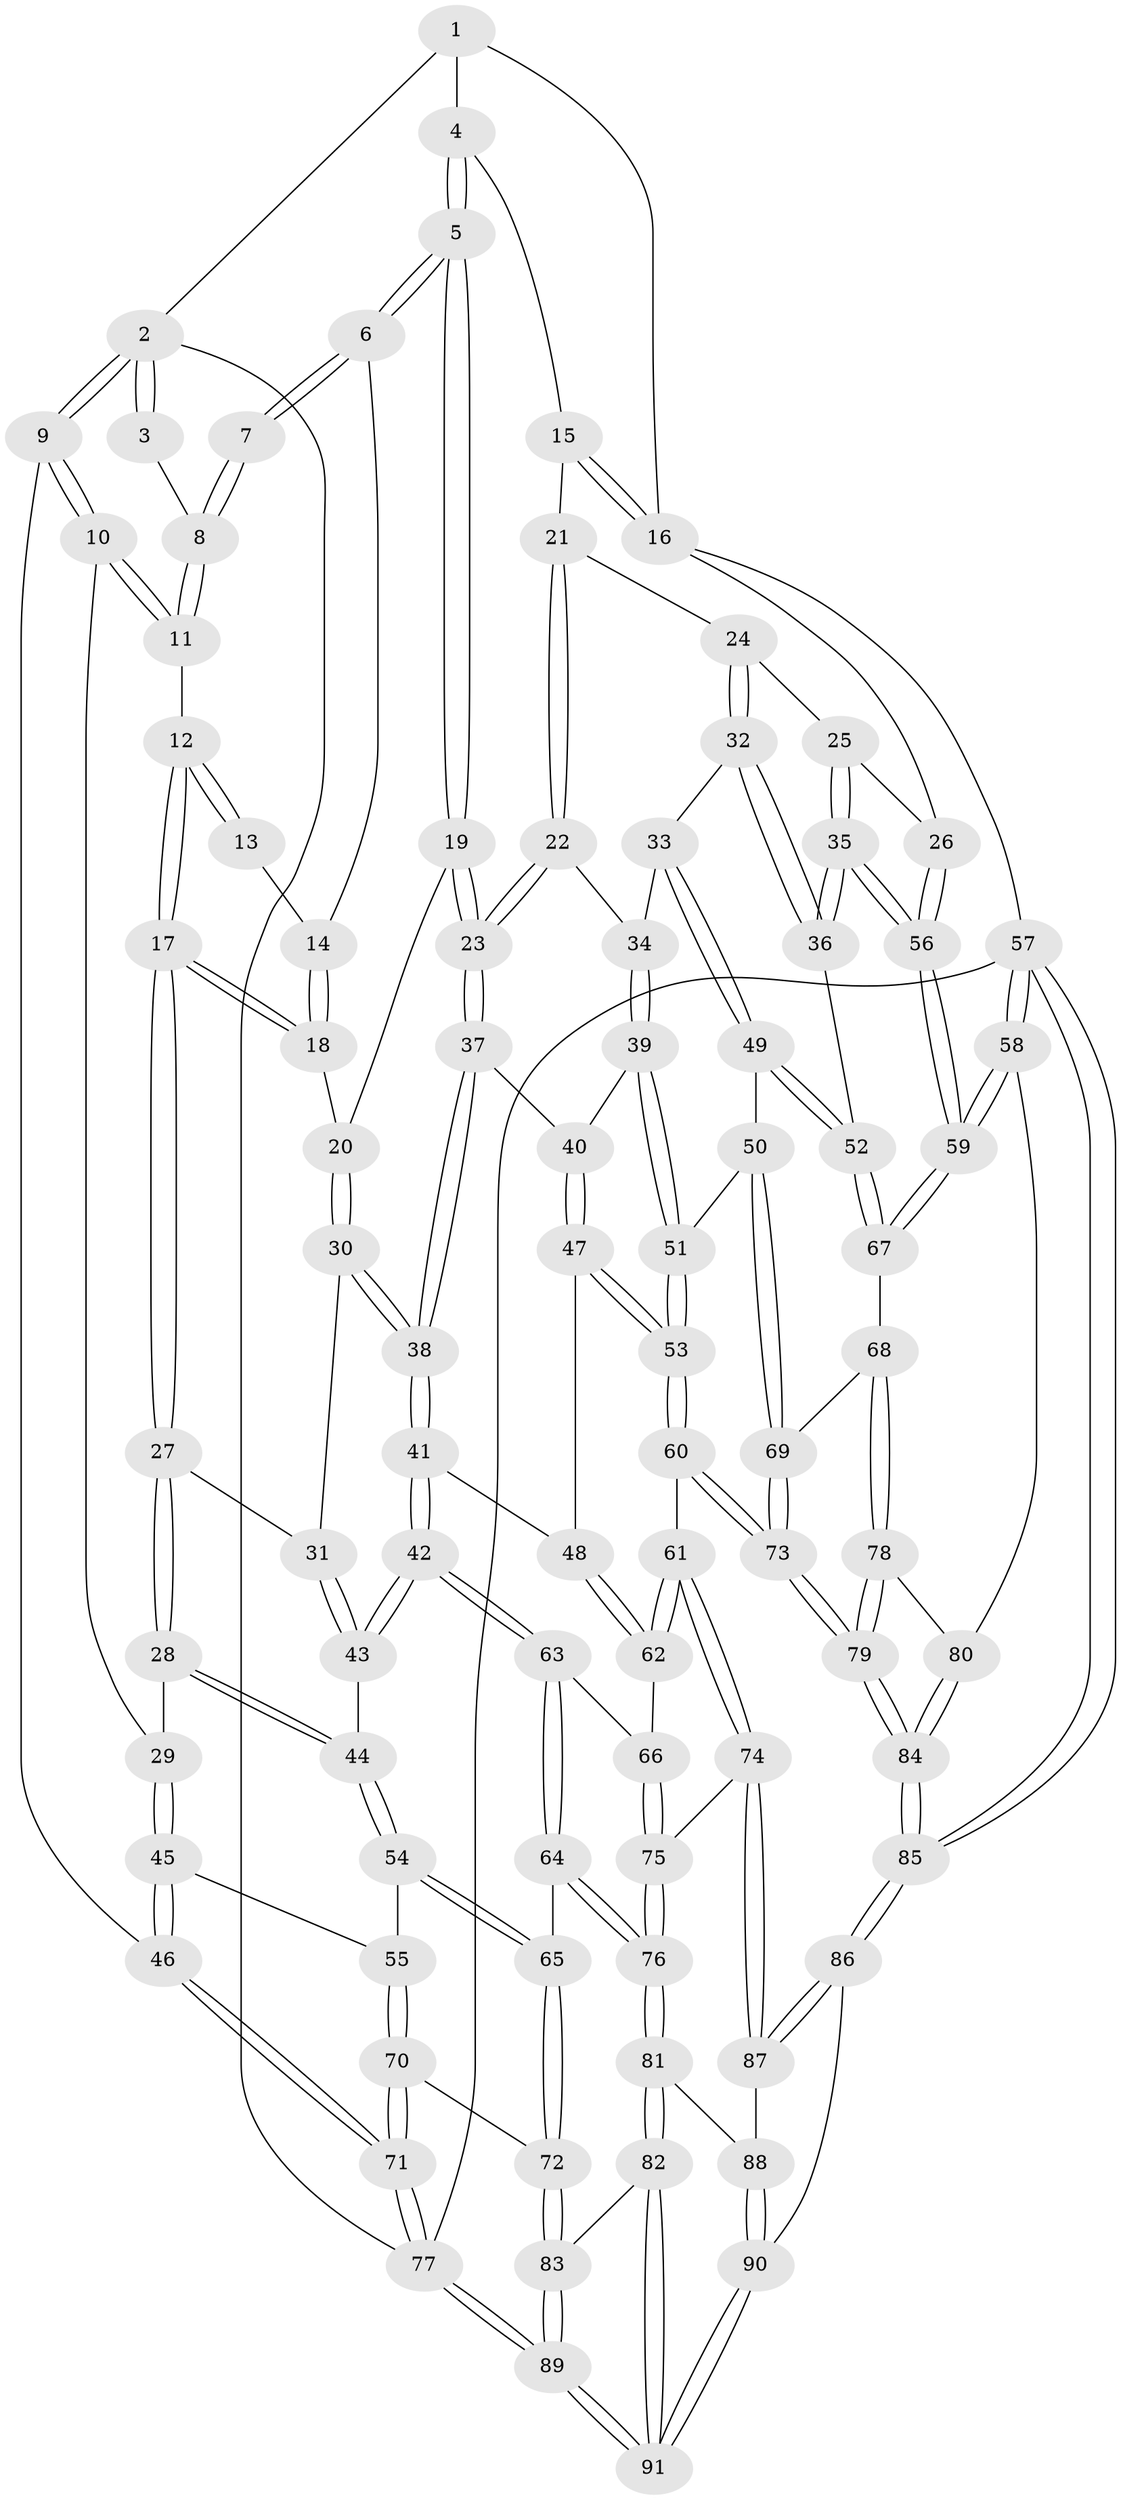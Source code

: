 // coarse degree distribution, {3: 0.05454545454545454, 5: 0.34545454545454546, 6: 0.12727272727272726, 4: 0.4727272727272727}
// Generated by graph-tools (version 1.1) at 2025/42/03/06/25 10:42:32]
// undirected, 91 vertices, 224 edges
graph export_dot {
graph [start="1"]
  node [color=gray90,style=filled];
  1 [pos="+0.691123586583061+0"];
  2 [pos="+0+0"];
  3 [pos="+0.2364223614166855+0"];
  4 [pos="+0.7101069240498471+0.007681502852932223"];
  5 [pos="+0.4395778292657063+0.22703382956770166"];
  6 [pos="+0.4188155139248506+0.21369545214812155"];
  7 [pos="+0.35837224202400647+0.1725044363423342"];
  8 [pos="+0.23343855712454184+0.007014022877539722"];
  9 [pos="+0+0.31057129224400176"];
  10 [pos="+0+0.30873492982033074"];
  11 [pos="+0.09858625047380982+0.2271698915961779"];
  12 [pos="+0.13570237731271262+0.2474364209290244"];
  13 [pos="+0.2929919021471476+0.2445094799954973"];
  14 [pos="+0.27591340709172696+0.304760767421156"];
  15 [pos="+0.7698870038552194+0.11357183093075482"];
  16 [pos="+1+0.10094266272851866"];
  17 [pos="+0.24686867013386332+0.3297489999529493"];
  18 [pos="+0.26860736547762404+0.3247975221667502"];
  19 [pos="+0.4484561906059212+0.3090429002553252"];
  20 [pos="+0.32147150656762846+0.3398587154710357"];
  21 [pos="+0.7724880257587111+0.1339107921102279"];
  22 [pos="+0.6543033567005443+0.3321510378708953"];
  23 [pos="+0.4880682325322696+0.37511109893666533"];
  24 [pos="+0.8691338767205599+0.2705258305384039"];
  25 [pos="+0.936499928351025+0.2779418436213439"];
  26 [pos="+1+0.3099919155210997"];
  27 [pos="+0.22430517968918734+0.4238166453571358"];
  28 [pos="+0.1511734461535558+0.4692939093467881"];
  29 [pos="+0.090907325163409+0.4305866860261914"];
  30 [pos="+0.30974155630995787+0.4287917749747287"];
  31 [pos="+0.2889098147199611+0.43893217243729477"];
  32 [pos="+0.8703242173037845+0.41598211444698036"];
  33 [pos="+0.8073474850423016+0.4619067473987242"];
  34 [pos="+0.6782910198277793+0.3798053090411737"];
  35 [pos="+1+0.5083766464921091"];
  36 [pos="+1+0.49565019744059496"];
  37 [pos="+0.48091372557455475+0.4177308035938319"];
  38 [pos="+0.4523847415260313+0.45168959113520685"];
  39 [pos="+0.6470567897951384+0.5062992695952038"];
  40 [pos="+0.5264342815924683+0.45499581113717813"];
  41 [pos="+0.422358332132676+0.5304696146333647"];
  42 [pos="+0.38522711995840253+0.5722573555514159"];
  43 [pos="+0.3028152655055915+0.5115527079419773"];
  44 [pos="+0.17097463241553204+0.534460742443954"];
  45 [pos="+0.03703107282032816+0.5669207047514193"];
  46 [pos="+0+0.5090889428893983"];
  47 [pos="+0.5591130255159663+0.555440276201935"];
  48 [pos="+0.5281276213760983+0.5935004962342725"];
  49 [pos="+0.7762085303371025+0.5365772490726582"];
  50 [pos="+0.7536573442819757+0.5484018518010346"];
  51 [pos="+0.6842519864442776+0.5687022633635348"];
  52 [pos="+0.8442214903911501+0.5910877425849727"];
  53 [pos="+0.6795083372259122+0.5759175635456434"];
  54 [pos="+0.17084488574438458+0.5434572228701743"];
  55 [pos="+0.07335982618733969+0.6041097667443941"];
  56 [pos="+1+0.5541002589853402"];
  57 [pos="+1+1"];
  58 [pos="+1+0.7783379932336635"];
  59 [pos="+1+0.6061594772518125"];
  60 [pos="+0.6388297268371096+0.6893123875532041"];
  61 [pos="+0.5977701542032817+0.7026063884147723"];
  62 [pos="+0.5343339952296583+0.6091585838415977"];
  63 [pos="+0.37446027506799506+0.6069976192370802"];
  64 [pos="+0.3033814923819224+0.664826578487897"];
  65 [pos="+0.23274272111001532+0.6516074109579182"];
  66 [pos="+0.4286519015760096+0.6491615423328521"];
  67 [pos="+0.876869128863388+0.6595132306699591"];
  68 [pos="+0.8556707817046466+0.6970250959525555"];
  69 [pos="+0.7928395715418728+0.7047947395833986"];
  70 [pos="+0.012148000921629336+0.7737662120672031"];
  71 [pos="+0+0.7715455781461652"];
  72 [pos="+0.07018254874770036+0.7941162907948535"];
  73 [pos="+0.7152029917993225+0.7416009816795402"];
  74 [pos="+0.5564434850938491+0.7366608518833266"];
  75 [pos="+0.49301346922718453+0.7155938805521437"];
  76 [pos="+0.33818512366927267+0.7992367568459778"];
  77 [pos="+0+1"];
  78 [pos="+0.8806248746625692+0.7598954130670987"];
  79 [pos="+0.759703089613542+0.8927958873081445"];
  80 [pos="+0.978374337619656+0.8066409338540893"];
  81 [pos="+0.33477958114313083+0.8339718087830843"];
  82 [pos="+0.22528751130354396+0.8777602536743129"];
  83 [pos="+0.09213363949297015+0.8199877538531859"];
  84 [pos="+0.7526805905409625+1"];
  85 [pos="+0.708033056491458+1"];
  86 [pos="+0.6658448634356777+1"];
  87 [pos="+0.5524862099555934+0.7616968188297649"];
  88 [pos="+0.3920059732669495+0.8792868055985833"];
  89 [pos="+0.038826759314224905+1"];
  90 [pos="+0.5435925855684542+1"];
  91 [pos="+0.24512995697848303+1"];
  1 -- 2;
  1 -- 4;
  1 -- 16;
  2 -- 3;
  2 -- 3;
  2 -- 9;
  2 -- 9;
  2 -- 77;
  3 -- 8;
  4 -- 5;
  4 -- 5;
  4 -- 15;
  5 -- 6;
  5 -- 6;
  5 -- 19;
  5 -- 19;
  6 -- 7;
  6 -- 7;
  6 -- 14;
  7 -- 8;
  7 -- 8;
  8 -- 11;
  8 -- 11;
  9 -- 10;
  9 -- 10;
  9 -- 46;
  10 -- 11;
  10 -- 11;
  10 -- 29;
  11 -- 12;
  12 -- 13;
  12 -- 13;
  12 -- 17;
  12 -- 17;
  13 -- 14;
  14 -- 18;
  14 -- 18;
  15 -- 16;
  15 -- 16;
  15 -- 21;
  16 -- 26;
  16 -- 57;
  17 -- 18;
  17 -- 18;
  17 -- 27;
  17 -- 27;
  18 -- 20;
  19 -- 20;
  19 -- 23;
  19 -- 23;
  20 -- 30;
  20 -- 30;
  21 -- 22;
  21 -- 22;
  21 -- 24;
  22 -- 23;
  22 -- 23;
  22 -- 34;
  23 -- 37;
  23 -- 37;
  24 -- 25;
  24 -- 32;
  24 -- 32;
  25 -- 26;
  25 -- 35;
  25 -- 35;
  26 -- 56;
  26 -- 56;
  27 -- 28;
  27 -- 28;
  27 -- 31;
  28 -- 29;
  28 -- 44;
  28 -- 44;
  29 -- 45;
  29 -- 45;
  30 -- 31;
  30 -- 38;
  30 -- 38;
  31 -- 43;
  31 -- 43;
  32 -- 33;
  32 -- 36;
  32 -- 36;
  33 -- 34;
  33 -- 49;
  33 -- 49;
  34 -- 39;
  34 -- 39;
  35 -- 36;
  35 -- 36;
  35 -- 56;
  35 -- 56;
  36 -- 52;
  37 -- 38;
  37 -- 38;
  37 -- 40;
  38 -- 41;
  38 -- 41;
  39 -- 40;
  39 -- 51;
  39 -- 51;
  40 -- 47;
  40 -- 47;
  41 -- 42;
  41 -- 42;
  41 -- 48;
  42 -- 43;
  42 -- 43;
  42 -- 63;
  42 -- 63;
  43 -- 44;
  44 -- 54;
  44 -- 54;
  45 -- 46;
  45 -- 46;
  45 -- 55;
  46 -- 71;
  46 -- 71;
  47 -- 48;
  47 -- 53;
  47 -- 53;
  48 -- 62;
  48 -- 62;
  49 -- 50;
  49 -- 52;
  49 -- 52;
  50 -- 51;
  50 -- 69;
  50 -- 69;
  51 -- 53;
  51 -- 53;
  52 -- 67;
  52 -- 67;
  53 -- 60;
  53 -- 60;
  54 -- 55;
  54 -- 65;
  54 -- 65;
  55 -- 70;
  55 -- 70;
  56 -- 59;
  56 -- 59;
  57 -- 58;
  57 -- 58;
  57 -- 85;
  57 -- 85;
  57 -- 77;
  58 -- 59;
  58 -- 59;
  58 -- 80;
  59 -- 67;
  59 -- 67;
  60 -- 61;
  60 -- 73;
  60 -- 73;
  61 -- 62;
  61 -- 62;
  61 -- 74;
  61 -- 74;
  62 -- 66;
  63 -- 64;
  63 -- 64;
  63 -- 66;
  64 -- 65;
  64 -- 76;
  64 -- 76;
  65 -- 72;
  65 -- 72;
  66 -- 75;
  66 -- 75;
  67 -- 68;
  68 -- 69;
  68 -- 78;
  68 -- 78;
  69 -- 73;
  69 -- 73;
  70 -- 71;
  70 -- 71;
  70 -- 72;
  71 -- 77;
  71 -- 77;
  72 -- 83;
  72 -- 83;
  73 -- 79;
  73 -- 79;
  74 -- 75;
  74 -- 87;
  74 -- 87;
  75 -- 76;
  75 -- 76;
  76 -- 81;
  76 -- 81;
  77 -- 89;
  77 -- 89;
  78 -- 79;
  78 -- 79;
  78 -- 80;
  79 -- 84;
  79 -- 84;
  80 -- 84;
  80 -- 84;
  81 -- 82;
  81 -- 82;
  81 -- 88;
  82 -- 83;
  82 -- 91;
  82 -- 91;
  83 -- 89;
  83 -- 89;
  84 -- 85;
  84 -- 85;
  85 -- 86;
  85 -- 86;
  86 -- 87;
  86 -- 87;
  86 -- 90;
  87 -- 88;
  88 -- 90;
  88 -- 90;
  89 -- 91;
  89 -- 91;
  90 -- 91;
  90 -- 91;
}
